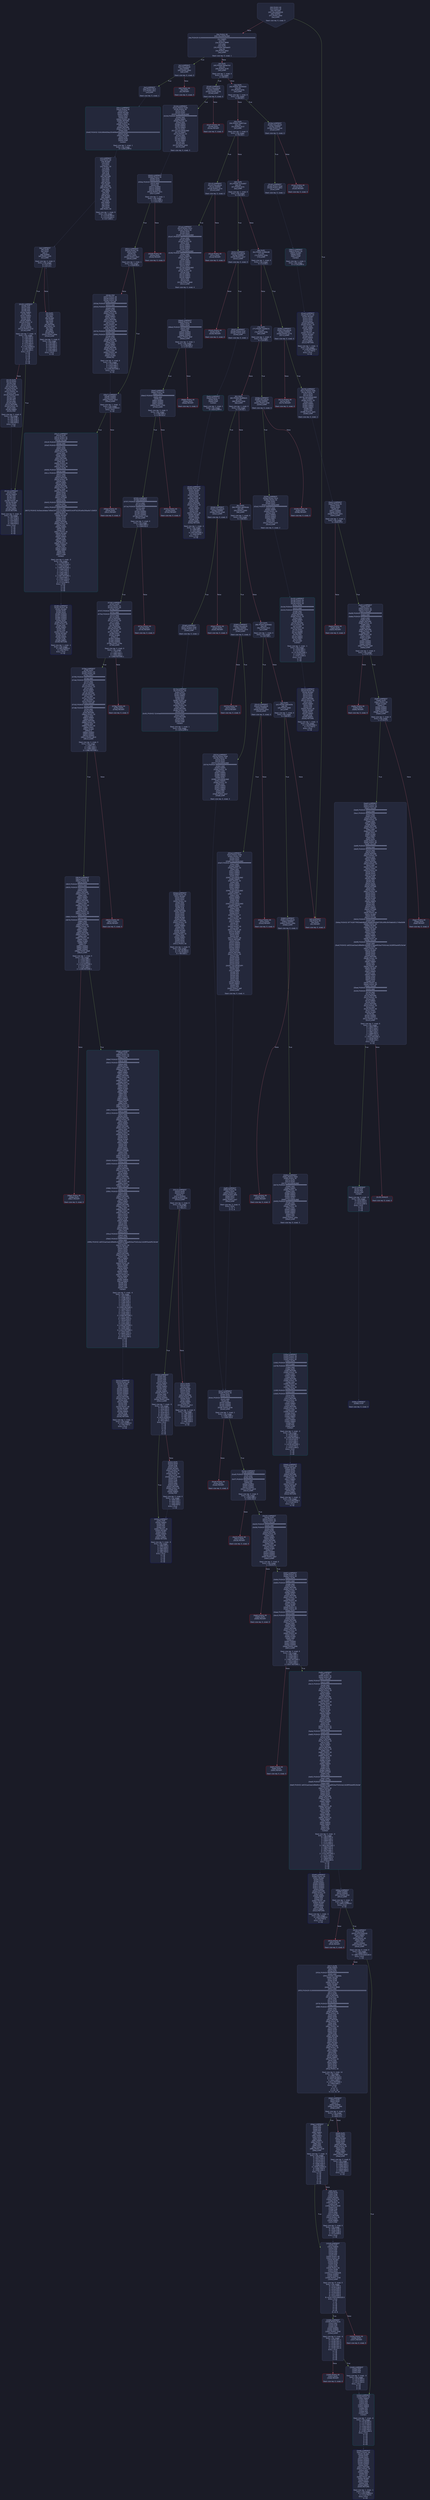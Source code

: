 digraph G {
    node [shape=box, style="filled, rounded", color="#565f89", fontcolor="#c0caf5", fontname="Helvetica", fillcolor="#24283b"];
    edge [color="#414868", fontcolor="#c0caf5", fontname="Helvetica"];
    bgcolor="#1a1b26";
    0 [ label = "[00] PUSH1 60
[02] PUSH1 40
[04] MSTORE
[05] CALLDATASIZE
[06] ISZERO
[07] PUSH2 00ad
[0a] JUMPI

Stack size req: 0, sizeΔ: 0
" shape = invhouse]
    1 [ label = "[0b] PUSH1 00
[0d] CALLDATALOAD
[0e] PUSH29 0100000000000000000000000000000000000000000000000000000000
[2c] SWAP1
[2d] DIV
[2e] PUSH4 ffffffff
[33] AND
[34] DUP1
[35] PUSH4 06fdde03
[3a] EQ
[3b] PUSH2 00b2
[3e] JUMPI

Stack size req: 0, sizeΔ: 1
"]
    2 [ label = "[3f] DUP1
[40] PUSH4 095ea7b3
[45] EQ
[46] PUSH2 0140
[49] JUMPI

Stack size req: 1, sizeΔ: 0
Entry->Op usage:
	0->69:EQ:1
"]
    3 [ label = "[4a] DUP1
[4b] PUSH4 18160ddd
[50] EQ
[51] PUSH2 019a
[54] JUMPI

Stack size req: 1, sizeΔ: 0
Entry->Op usage:
	0->80:EQ:1
"]
    4 [ label = "[55] DUP1
[56] PUSH4 23b872dd
[5b] EQ
[5c] PUSH2 01c3
[5f] JUMPI

Stack size req: 1, sizeΔ: 0
Entry->Op usage:
	0->91:EQ:1
"]
    5 [ label = "[60] DUP1
[61] PUSH4 313ce567
[66] EQ
[67] PUSH2 023c
[6a] JUMPI

Stack size req: 1, sizeΔ: 0
Entry->Op usage:
	0->102:EQ:1
"]
    6 [ label = "[6b] DUP1
[6c] PUSH4 42966c68
[71] EQ
[72] PUSH2 026b
[75] JUMPI

Stack size req: 1, sizeΔ: 0
Entry->Op usage:
	0->113:EQ:1
"]
    7 [ label = "[76] DUP1
[77] PUSH4 70a08231
[7c] EQ
[7d] PUSH2 028e
[80] JUMPI

Stack size req: 1, sizeΔ: 0
Entry->Op usage:
	0->124:EQ:1
"]
    8 [ label = "[81] DUP1
[82] PUSH4 95d89b41
[87] EQ
[88] PUSH2 02db
[8b] JUMPI

Stack size req: 1, sizeΔ: 0
Entry->Op usage:
	0->135:EQ:1
"]
    9 [ label = "[8c] DUP1
[8d] PUSH4 a9059cbb
[92] EQ
[93] PUSH2 0369
[96] JUMPI

Stack size req: 1, sizeΔ: 0
Entry->Op usage:
	0->146:EQ:1
"]
    10 [ label = "[97] DUP1
[98] PUSH4 be45fd62
[9d] EQ
[9e] PUSH2 03c3
[a1] JUMPI

Stack size req: 1, sizeΔ: 0
Entry->Op usage:
	0->157:EQ:1
"]
    11 [ label = "[a2] DUP1
[a3] PUSH4 dd62ed3e
[a8] EQ
[a9] PUSH2 0460
[ac] JUMPI

Stack size req: 1, sizeΔ: 0
Entry->Op usage:
	0->168:EQ:1
"]
    12 [ label = "[ad] JUMPDEST
[ae] PUSH1 00
[b0] DUP1
[b1] REVERT

Stack size req: 0, sizeΔ: 0
" color = "red"]
    13 [ label = "[b2] JUMPDEST
[b3] CALLVALUE
[b4] ISZERO
[b5] PUSH2 00bd
[b8] JUMPI

Stack size req: 0, sizeΔ: 0
"]
    14 [ label = "[b9] PUSH1 00
[bb] DUP1
[bc] REVERT

Stack size req: 0, sizeΔ: 0
" color = "red"]
    15 [ label = "[bd] JUMPDEST
[be] PUSH2 00c5
[c1] PUSH2 04cc
[c4] JUMP

Stack size req: 0, sizeΔ: 1
"]
    16 [ label = "[c5] JUMPDEST
[c6] PUSH1 40
[c8] MLOAD
[c9] DUP1
[ca] DUP1
[cb] PUSH1 20
[cd] ADD
[ce] DUP3
[cf] DUP2
[d0] SUB
[d1] DUP3
[d2] MSTORE
[d3] DUP4
[d4] DUP2
[d5] DUP2
[d6] MLOAD
[d7] DUP2
[d8] MSTORE
[d9] PUSH1 20
[db] ADD
[dc] SWAP2
[dd] POP
[de] DUP1
[df] MLOAD
[e0] SWAP1
[e1] PUSH1 20
[e3] ADD
[e4] SWAP1
[e5] DUP1
[e6] DUP4
[e7] DUP4
[e8] PUSH1 00

Stack size req: 1, sizeΔ: 9
Entry->Op usage:
	0->214:MLOAD:0
	0->223:MLOAD:0
	0->227:ADD:1
"]
    17 [ label = "[ea] JUMPDEST
[eb] DUP4
[ec] DUP2
[ed] LT
[ee] ISZERO
[ef] PUSH2 0105
[f2] JUMPI

Stack size req: 4, sizeΔ: 0
Entry->Op usage:
	0->237:LT:0
	3->237:LT:1
"]
    18 [ label = "[f3] DUP1
[f4] DUP3
[f5] ADD
[f6] MLOAD
[f7] DUP2
[f8] DUP5
[f9] ADD
[fa] MSTORE
[fb] PUSH1 20
[fd] DUP2
[fe] ADD
[ff] SWAP1
[0100] POP
[0101] PUSH2 00ea
[0104] JUMP

Stack size req: 3, sizeΔ: 0
Entry->Op usage:
	0->245:ADD:1
	0->249:ADD:1
	0->254:ADD:0
	0->256:POP:0
	1->245:ADD:0
	2->249:ADD:0
Entry->Exit:
	0->😵
"]
    19 [ label = "[0105] JUMPDEST
[0106] POP
[0107] POP
[0108] POP
[0109] POP
[010a] SWAP1
[010b] POP
[010c] SWAP1
[010d] DUP2
[010e] ADD
[010f] SWAP1
[0110] PUSH1 1f
[0112] AND
[0113] DUP1
[0114] ISZERO
[0115] PUSH2 0132
[0118] JUMPI

Stack size req: 7, sizeΔ: -5
Entry->Op usage:
	0->262:POP:0
	1->263:POP:0
	2->264:POP:0
	3->265:POP:0
	4->270:ADD:0
	4->274:AND:1
	4->276:ISZERO:0
	5->267:POP:0
	6->270:ADD:1
Entry->Exit:
	0->😵
	1->😵
	2->😵
	3->😵
	4->0
	5->😵
	6->😵
"]
    20 [ label = "[0119] DUP1
[011a] DUP3
[011b] SUB
[011c] DUP1
[011d] MLOAD
[011e] PUSH1 01
[0120] DUP4
[0121] PUSH1 20
[0123] SUB
[0124] PUSH2 0100
[0127] EXP
[0128] SUB
[0129] NOT
[012a] AND
[012b] DUP2
[012c] MSTORE
[012d] PUSH1 20
[012f] ADD
[0130] SWAP2
[0131] POP

Stack size req: 2, sizeΔ: 0
Entry->Op usage:
	0->283:SUB:1
	0->291:SUB:1
	1->283:SUB:0
	1->305:POP:0
Entry->Exit:
	1->😵
"]
    21 [ label = "[0132] JUMPDEST
[0133] POP
[0134] SWAP3
[0135] POP
[0136] POP
[0137] POP
[0138] PUSH1 40
[013a] MLOAD
[013b] DUP1
[013c] SWAP2
[013d] SUB
[013e] SWAP1
[013f] RETURN

Stack size req: 5, sizeΔ: -5
Entry->Op usage:
	0->307:POP:0
	1->317:SUB:0
	2->310:POP:0
	3->311:POP:0
	4->309:POP:0
Entry->Exit:
	0->😵
	1->😵
	2->😵
	3->😵
	4->😵
" color = "darkblue"]
    22 [ label = "[0140] JUMPDEST
[0141] CALLVALUE
[0142] ISZERO
[0143] PUSH2 014b
[0146] JUMPI

Stack size req: 0, sizeΔ: 0
"]
    23 [ label = "[0147] PUSH1 00
[0149] DUP1
[014a] REVERT

Stack size req: 0, sizeΔ: 0
" color = "red"]
    24 [ label = "[014b] JUMPDEST
[014c] PUSH2 0180
[014f] PUSH1 04
[0151] DUP1
[0152] DUP1
[0153] CALLDATALOAD
[0154] PUSH20 ffffffffffffffffffffffffffffffffffffffff
[0169] AND
[016a] SWAP1
[016b] PUSH1 20
[016d] ADD
[016e] SWAP1
[016f] SWAP2
[0170] SWAP1
[0171] DUP1
[0172] CALLDATALOAD
[0173] SWAP1
[0174] PUSH1 20
[0176] ADD
[0177] SWAP1
[0178] SWAP2
[0179] SWAP1
[017a] POP
[017b] POP
[017c] PUSH2 0505
[017f] JUMP

Stack size req: 0, sizeΔ: 3
"]
    25 [ label = "[0180] JUMPDEST
[0181] PUSH1 40
[0183] MLOAD
[0184] DUP1
[0185] DUP3
[0186] ISZERO
[0187] ISZERO
[0188] ISZERO
[0189] ISZERO
[018a] DUP2
[018b] MSTORE
[018c] PUSH1 20
[018e] ADD
[018f] SWAP2
[0190] POP
[0191] POP
[0192] PUSH1 40
[0194] MLOAD
[0195] DUP1
[0196] SWAP2
[0197] SUB
[0198] SWAP1
[0199] RETURN

Stack size req: 1, sizeΔ: -1
Entry->Op usage:
	0->390:ISZERO:0
	0->400:POP:0
Entry->Exit:
	0->😵
" color = "darkblue"]
    26 [ label = "[019a] JUMPDEST
[019b] CALLVALUE
[019c] ISZERO
[019d] PUSH2 01a5
[01a0] JUMPI

Stack size req: 0, sizeΔ: 0
"]
    27 [ label = "[01a1] PUSH1 00
[01a3] DUP1
[01a4] REVERT

Stack size req: 0, sizeΔ: 0
" color = "red"]
    28 [ label = "[01a5] JUMPDEST
[01a6] PUSH2 01ad
[01a9] PUSH2 06b2
[01ac] JUMP

Stack size req: 0, sizeΔ: 1
"]
    29 [ label = "[01ad] JUMPDEST
[01ae] PUSH1 40
[01b0] MLOAD
[01b1] DUP1
[01b2] DUP3
[01b3] DUP2
[01b4] MSTORE
[01b5] PUSH1 20
[01b7] ADD
[01b8] SWAP2
[01b9] POP
[01ba] POP
[01bb] PUSH1 40
[01bd] MLOAD
[01be] DUP1
[01bf] SWAP2
[01c0] SUB
[01c1] SWAP1
[01c2] RETURN

Stack size req: 1, sizeΔ: -1
Entry->Op usage:
	0->436:MSTORE:1
	0->441:POP:0
Entry->Exit:
	0->😵
" color = "darkblue"]
    30 [ label = "[01c3] JUMPDEST
[01c4] CALLVALUE
[01c5] ISZERO
[01c6] PUSH2 01ce
[01c9] JUMPI

Stack size req: 0, sizeΔ: 0
"]
    31 [ label = "[01ca] PUSH1 00
[01cc] DUP1
[01cd] REVERT

Stack size req: 0, sizeΔ: 0
" color = "red"]
    32 [ label = "[01ce] JUMPDEST
[01cf] PUSH2 0222
[01d2] PUSH1 04
[01d4] DUP1
[01d5] DUP1
[01d6] CALLDATALOAD
[01d7] PUSH20 ffffffffffffffffffffffffffffffffffffffff
[01ec] AND
[01ed] SWAP1
[01ee] PUSH1 20
[01f0] ADD
[01f1] SWAP1
[01f2] SWAP2
[01f3] SWAP1
[01f4] DUP1
[01f5] CALLDATALOAD
[01f6] PUSH20 ffffffffffffffffffffffffffffffffffffffff
[020b] AND
[020c] SWAP1
[020d] PUSH1 20
[020f] ADD
[0210] SWAP1
[0211] SWAP2
[0212] SWAP1
[0213] DUP1
[0214] CALLDATALOAD
[0215] SWAP1
[0216] PUSH1 20
[0218] ADD
[0219] SWAP1
[021a] SWAP2
[021b] SWAP1
[021c] POP
[021d] POP
[021e] PUSH2 06b8
[0221] JUMP

Stack size req: 0, sizeΔ: 4
"]
    33 [ label = "[0222] JUMPDEST
[0223] PUSH1 40
[0225] MLOAD
[0226] DUP1
[0227] DUP3
[0228] ISZERO
[0229] ISZERO
[022a] ISZERO
[022b] ISZERO
[022c] DUP2
[022d] MSTORE
[022e] PUSH1 20
[0230] ADD
[0231] SWAP2
[0232] POP
[0233] POP
[0234] PUSH1 40
[0236] MLOAD
[0237] DUP1
[0238] SWAP2
[0239] SUB
[023a] SWAP1
[023b] RETURN

Stack size req: 1, sizeΔ: -1
Entry->Op usage:
	0->552:ISZERO:0
	0->562:POP:0
Entry->Exit:
	0->😵
" color = "darkblue"]
    34 [ label = "[023c] JUMPDEST
[023d] CALLVALUE
[023e] ISZERO
[023f] PUSH2 0247
[0242] JUMPI

Stack size req: 0, sizeΔ: 0
"]
    35 [ label = "[0243] PUSH1 00
[0245] DUP1
[0246] REVERT

Stack size req: 0, sizeΔ: 0
" color = "red"]
    36 [ label = "[0247] JUMPDEST
[0248] PUSH2 024f
[024b] PUSH2 0a3c
[024e] JUMP

Stack size req: 0, sizeΔ: 1
"]
    37 [ label = "[024f] JUMPDEST
[0250] PUSH1 40
[0252] MLOAD
[0253] DUP1
[0254] DUP3
[0255] PUSH1 ff
[0257] AND
[0258] PUSH1 ff
[025a] AND
[025b] DUP2
[025c] MSTORE
[025d] PUSH1 20
[025f] ADD
[0260] SWAP2
[0261] POP
[0262] POP
[0263] PUSH1 40
[0265] MLOAD
[0266] DUP1
[0267] SWAP2
[0268] SUB
[0269] SWAP1
[026a] RETURN

Stack size req: 1, sizeΔ: -1
Entry->Op usage:
	0->599:AND:1
	0->602:AND:1
	0->604:MSTORE:1
	0->609:POP:0
Entry->Exit:
	0->😵
" color = "darkblue"]
    38 [ label = "[026b] JUMPDEST
[026c] CALLVALUE
[026d] ISZERO
[026e] PUSH2 0276
[0271] JUMPI

Stack size req: 0, sizeΔ: 0
"]
    39 [ label = "[0272] PUSH1 00
[0274] DUP1
[0275] REVERT

Stack size req: 0, sizeΔ: 0
" color = "red"]
    40 [ label = "[0276] JUMPDEST
[0277] PUSH2 028c
[027a] PUSH1 04
[027c] DUP1
[027d] DUP1
[027e] CALLDATALOAD
[027f] SWAP1
[0280] PUSH1 20
[0282] ADD
[0283] SWAP1
[0284] SWAP2
[0285] SWAP1
[0286] POP
[0287] POP
[0288] PUSH2 0a41
[028b] JUMP

Stack size req: 0, sizeΔ: 2
"]
    41 [ label = "[028c] JUMPDEST
[028d] STOP

Stack size req: 0, sizeΔ: 0
" color = "darkblue"]
    42 [ label = "[028e] JUMPDEST
[028f] CALLVALUE
[0290] ISZERO
[0291] PUSH2 0299
[0294] JUMPI

Stack size req: 0, sizeΔ: 0
"]
    43 [ label = "[0295] PUSH1 00
[0297] DUP1
[0298] REVERT

Stack size req: 0, sizeΔ: 0
" color = "red"]
    44 [ label = "[0299] JUMPDEST
[029a] PUSH2 02c5
[029d] PUSH1 04
[029f] DUP1
[02a0] DUP1
[02a1] CALLDATALOAD
[02a2] PUSH20 ffffffffffffffffffffffffffffffffffffffff
[02b7] AND
[02b8] SWAP1
[02b9] PUSH1 20
[02bb] ADD
[02bc] SWAP1
[02bd] SWAP2
[02be] SWAP1
[02bf] POP
[02c0] POP
[02c1] PUSH2 0c35
[02c4] JUMP

Stack size req: 0, sizeΔ: 2
"]
    45 [ label = "[02c5] JUMPDEST
[02c6] PUSH1 40
[02c8] MLOAD
[02c9] DUP1
[02ca] DUP3
[02cb] DUP2
[02cc] MSTORE
[02cd] PUSH1 20
[02cf] ADD
[02d0] SWAP2
[02d1] POP
[02d2] POP
[02d3] PUSH1 40
[02d5] MLOAD
[02d6] DUP1
[02d7] SWAP2
[02d8] SUB
[02d9] SWAP1
[02da] RETURN

Stack size req: 1, sizeΔ: -1
Entry->Op usage:
	0->716:MSTORE:1
	0->721:POP:0
Entry->Exit:
	0->😵
" color = "darkblue"]
    46 [ label = "[02db] JUMPDEST
[02dc] CALLVALUE
[02dd] ISZERO
[02de] PUSH2 02e6
[02e1] JUMPI

Stack size req: 0, sizeΔ: 0
"]
    47 [ label = "[02e2] PUSH1 00
[02e4] DUP1
[02e5] REVERT

Stack size req: 0, sizeΔ: 0
" color = "red"]
    48 [ label = "[02e6] JUMPDEST
[02e7] PUSH2 02ee
[02ea] PUSH2 0c7e
[02ed] JUMP

Stack size req: 0, sizeΔ: 1
"]
    49 [ label = "[02ee] JUMPDEST
[02ef] PUSH1 40
[02f1] MLOAD
[02f2] DUP1
[02f3] DUP1
[02f4] PUSH1 20
[02f6] ADD
[02f7] DUP3
[02f8] DUP2
[02f9] SUB
[02fa] DUP3
[02fb] MSTORE
[02fc] DUP4
[02fd] DUP2
[02fe] DUP2
[02ff] MLOAD
[0300] DUP2
[0301] MSTORE
[0302] PUSH1 20
[0304] ADD
[0305] SWAP2
[0306] POP
[0307] DUP1
[0308] MLOAD
[0309] SWAP1
[030a] PUSH1 20
[030c] ADD
[030d] SWAP1
[030e] DUP1
[030f] DUP4
[0310] DUP4
[0311] PUSH1 00

Stack size req: 1, sizeΔ: 9
Entry->Op usage:
	0->767:MLOAD:0
	0->776:MLOAD:0
	0->780:ADD:1
"]
    50 [ label = "[0313] JUMPDEST
[0314] DUP4
[0315] DUP2
[0316] LT
[0317] ISZERO
[0318] PUSH2 032e
[031b] JUMPI

Stack size req: 4, sizeΔ: 0
Entry->Op usage:
	0->790:LT:0
	3->790:LT:1
"]
    51 [ label = "[031c] DUP1
[031d] DUP3
[031e] ADD
[031f] MLOAD
[0320] DUP2
[0321] DUP5
[0322] ADD
[0323] MSTORE
[0324] PUSH1 20
[0326] DUP2
[0327] ADD
[0328] SWAP1
[0329] POP
[032a] PUSH2 0313
[032d] JUMP

Stack size req: 3, sizeΔ: 0
Entry->Op usage:
	0->798:ADD:1
	0->802:ADD:1
	0->807:ADD:0
	0->809:POP:0
	1->798:ADD:0
	2->802:ADD:0
Entry->Exit:
	0->😵
"]
    52 [ label = "[032e] JUMPDEST
[032f] POP
[0330] POP
[0331] POP
[0332] POP
[0333] SWAP1
[0334] POP
[0335] SWAP1
[0336] DUP2
[0337] ADD
[0338] SWAP1
[0339] PUSH1 1f
[033b] AND
[033c] DUP1
[033d] ISZERO
[033e] PUSH2 035b
[0341] JUMPI

Stack size req: 7, sizeΔ: -5
Entry->Op usage:
	0->815:POP:0
	1->816:POP:0
	2->817:POP:0
	3->818:POP:0
	4->823:ADD:0
	4->827:AND:1
	4->829:ISZERO:0
	5->820:POP:0
	6->823:ADD:1
Entry->Exit:
	0->😵
	1->😵
	2->😵
	3->😵
	4->0
	5->😵
	6->😵
"]
    53 [ label = "[0342] DUP1
[0343] DUP3
[0344] SUB
[0345] DUP1
[0346] MLOAD
[0347] PUSH1 01
[0349] DUP4
[034a] PUSH1 20
[034c] SUB
[034d] PUSH2 0100
[0350] EXP
[0351] SUB
[0352] NOT
[0353] AND
[0354] DUP2
[0355] MSTORE
[0356] PUSH1 20
[0358] ADD
[0359] SWAP2
[035a] POP

Stack size req: 2, sizeΔ: 0
Entry->Op usage:
	0->836:SUB:1
	0->844:SUB:1
	1->836:SUB:0
	1->858:POP:0
Entry->Exit:
	1->😵
"]
    54 [ label = "[035b] JUMPDEST
[035c] POP
[035d] SWAP3
[035e] POP
[035f] POP
[0360] POP
[0361] PUSH1 40
[0363] MLOAD
[0364] DUP1
[0365] SWAP2
[0366] SUB
[0367] SWAP1
[0368] RETURN

Stack size req: 5, sizeΔ: -5
Entry->Op usage:
	0->860:POP:0
	1->870:SUB:0
	2->863:POP:0
	3->864:POP:0
	4->862:POP:0
Entry->Exit:
	0->😵
	1->😵
	2->😵
	3->😵
	4->😵
" color = "darkblue"]
    55 [ label = "[0369] JUMPDEST
[036a] CALLVALUE
[036b] ISZERO
[036c] PUSH2 0374
[036f] JUMPI

Stack size req: 0, sizeΔ: 0
"]
    56 [ label = "[0370] PUSH1 00
[0372] DUP1
[0373] REVERT

Stack size req: 0, sizeΔ: 0
" color = "red"]
    57 [ label = "[0374] JUMPDEST
[0375] PUSH2 03a9
[0378] PUSH1 04
[037a] DUP1
[037b] DUP1
[037c] CALLDATALOAD
[037d] PUSH20 ffffffffffffffffffffffffffffffffffffffff
[0392] AND
[0393] SWAP1
[0394] PUSH1 20
[0396] ADD
[0397] SWAP1
[0398] SWAP2
[0399] SWAP1
[039a] DUP1
[039b] CALLDATALOAD
[039c] SWAP1
[039d] PUSH1 20
[039f] ADD
[03a0] SWAP1
[03a1] SWAP2
[03a2] SWAP1
[03a3] POP
[03a4] POP
[03a5] PUSH2 0cb7
[03a8] JUMP

Stack size req: 0, sizeΔ: 3
"]
    58 [ label = "[03a9] JUMPDEST
[03aa] PUSH1 40
[03ac] MLOAD
[03ad] DUP1
[03ae] DUP3
[03af] ISZERO
[03b0] ISZERO
[03b1] ISZERO
[03b2] ISZERO
[03b3] DUP2
[03b4] MSTORE
[03b5] PUSH1 20
[03b7] ADD
[03b8] SWAP2
[03b9] POP
[03ba] POP
[03bb] PUSH1 40
[03bd] MLOAD
[03be] DUP1
[03bf] SWAP2
[03c0] SUB
[03c1] SWAP1
[03c2] RETURN

Stack size req: 1, sizeΔ: -1
Entry->Op usage:
	0->943:ISZERO:0
	0->953:POP:0
Entry->Exit:
	0->😵
" color = "darkblue"]
    59 [ label = "[03c3] JUMPDEST
[03c4] CALLVALUE
[03c5] ISZERO
[03c6] PUSH2 03ce
[03c9] JUMPI

Stack size req: 0, sizeΔ: 0
"]
    60 [ label = "[03ca] PUSH1 00
[03cc] DUP1
[03cd] REVERT

Stack size req: 0, sizeΔ: 0
" color = "red"]
    61 [ label = "[03ce] JUMPDEST
[03cf] PUSH2 0446
[03d2] PUSH1 04
[03d4] DUP1
[03d5] DUP1
[03d6] CALLDATALOAD
[03d7] PUSH20 ffffffffffffffffffffffffffffffffffffffff
[03ec] AND
[03ed] SWAP1
[03ee] PUSH1 20
[03f0] ADD
[03f1] SWAP1
[03f2] SWAP2
[03f3] SWAP1
[03f4] DUP1
[03f5] CALLDATALOAD
[03f6] SWAP1
[03f7] PUSH1 20
[03f9] ADD
[03fa] SWAP1
[03fb] SWAP2
[03fc] SWAP1
[03fd] DUP1
[03fe] CALLDATALOAD
[03ff] SWAP1
[0400] PUSH1 20
[0402] ADD
[0403] SWAP1
[0404] DUP3
[0405] ADD
[0406] DUP1
[0407] CALLDATALOAD
[0408] SWAP1
[0409] PUSH1 20
[040b] ADD
[040c] SWAP1
[040d] DUP1
[040e] DUP1
[040f] PUSH1 1f
[0411] ADD
[0412] PUSH1 20
[0414] DUP1
[0415] SWAP2
[0416] DIV
[0417] MUL
[0418] PUSH1 20
[041a] ADD
[041b] PUSH1 40
[041d] MLOAD
[041e] SWAP1
[041f] DUP2
[0420] ADD
[0421] PUSH1 40
[0423] MSTORE
[0424] DUP1
[0425] SWAP4
[0426] SWAP3
[0427] SWAP2
[0428] SWAP1
[0429] DUP2
[042a] DUP2
[042b] MSTORE
[042c] PUSH1 20
[042e] ADD
[042f] DUP4
[0430] DUP4
[0431] DUP1
[0432] DUP3
[0433] DUP5
[0434] CALLDATACOPY
[0435] DUP3
[0436] ADD
[0437] SWAP2
[0438] POP
[0439] POP
[043a] POP
[043b] POP
[043c] POP
[043d] POP
[043e] SWAP2
[043f] SWAP1
[0440] POP
[0441] POP
[0442] PUSH2 0eff
[0445] JUMP

Stack size req: 0, sizeΔ: 4
"]
    62 [ label = "[0446] JUMPDEST
[0447] PUSH1 40
[0449] MLOAD
[044a] DUP1
[044b] DUP3
[044c] ISZERO
[044d] ISZERO
[044e] ISZERO
[044f] ISZERO
[0450] DUP2
[0451] MSTORE
[0452] PUSH1 20
[0454] ADD
[0455] SWAP2
[0456] POP
[0457] POP
[0458] PUSH1 40
[045a] MLOAD
[045b] DUP1
[045c] SWAP2
[045d] SUB
[045e] SWAP1
[045f] RETURN

Stack size req: 1, sizeΔ: -1
Entry->Op usage:
	0->1100:ISZERO:0
	0->1110:POP:0
Entry->Exit:
	0->😵
" color = "darkblue"]
    63 [ label = "[0460] JUMPDEST
[0461] CALLVALUE
[0462] ISZERO
[0463] PUSH2 046b
[0466] JUMPI

Stack size req: 0, sizeΔ: 0
"]
    64 [ label = "[0467] PUSH1 00
[0469] DUP1
[046a] REVERT

Stack size req: 0, sizeΔ: 0
" color = "red"]
    65 [ label = "[046b] JUMPDEST
[046c] PUSH2 04b6
[046f] PUSH1 04
[0471] DUP1
[0472] DUP1
[0473] CALLDATALOAD
[0474] PUSH20 ffffffffffffffffffffffffffffffffffffffff
[0489] AND
[048a] SWAP1
[048b] PUSH1 20
[048d] ADD
[048e] SWAP1
[048f] SWAP2
[0490] SWAP1
[0491] DUP1
[0492] CALLDATALOAD
[0493] PUSH20 ffffffffffffffffffffffffffffffffffffffff
[04a8] AND
[04a9] SWAP1
[04aa] PUSH1 20
[04ac] ADD
[04ad] SWAP1
[04ae] SWAP2
[04af] SWAP1
[04b0] POP
[04b1] POP
[04b2] PUSH2 105a
[04b5] JUMP

Stack size req: 0, sizeΔ: 3
"]
    66 [ label = "[04b6] JUMPDEST
[04b7] PUSH1 40
[04b9] MLOAD
[04ba] DUP1
[04bb] DUP3
[04bc] DUP2
[04bd] MSTORE
[04be] PUSH1 20
[04c0] ADD
[04c1] SWAP2
[04c2] POP
[04c3] POP
[04c4] PUSH1 40
[04c6] MLOAD
[04c7] DUP1
[04c8] SWAP2
[04c9] SUB
[04ca] SWAP1
[04cb] RETURN

Stack size req: 1, sizeΔ: -1
Entry->Op usage:
	0->1213:MSTORE:1
	0->1218:POP:0
Entry->Exit:
	0->😵
" color = "darkblue"]
    67 [ label = "[04cc] JUMPDEST
[04cd] PUSH1 40
[04cf] DUP1
[04d0] MLOAD
[04d1] SWAP1
[04d2] DUP2
[04d3] ADD
[04d4] PUSH1 40
[04d6] MSTORE
[04d7] DUP1
[04d8] PUSH1 0c
[04da] DUP2
[04db] MSTORE
[04dc] PUSH1 20
[04de] ADD
[04df] PUSH32 52616964656e20546f6b656e0000000000000000000000000000000000000000
[0500] DUP2
[0501] MSTORE
[0502] POP
[0503] DUP2
[0504] JUMP
Indirect!

Stack size req: 1, sizeΔ: 1
Entry->Op usage:
	0->1284:JUMP:0
" color = "teal"]
    68 [ label = "[0505] JUMPDEST
[0506] PUSH1 00
[0508] DUP1
[0509] DUP4
[050a] PUSH20 ffffffffffffffffffffffffffffffffffffffff
[051f] AND
[0520] EQ
[0521] ISZERO
[0522] ISZERO
[0523] ISZERO
[0524] PUSH2 052c
[0527] JUMPI

Stack size req: 2, sizeΔ: 1
Entry->Op usage:
	1->1311:AND:1
	1->1312:EQ:0
"]
    69 [ label = "[0528] PUSH1 00
[052a] DUP1
[052b] REVERT

Stack size req: 0, sizeΔ: 0
" color = "red"]
    70 [ label = "[052c] JUMPDEST
[052d] PUSH1 00
[052f] DUP3
[0530] EQ
[0531] DUP1
[0532] PUSH2 05b7
[0535] JUMPI

Stack size req: 2, sizeΔ: 1
Entry->Op usage:
	1->1328:EQ:0
"]
    71 [ label = "[0536] POP
[0537] PUSH1 00
[0539] PUSH1 02
[053b] PUSH1 00
[053d] CALLER
[053e] PUSH20 ffffffffffffffffffffffffffffffffffffffff
[0553] AND
[0554] PUSH20 ffffffffffffffffffffffffffffffffffffffff
[0569] AND
[056a] DUP2
[056b] MSTORE
[056c] PUSH1 20
[056e] ADD
[056f] SWAP1
[0570] DUP2
[0571] MSTORE
[0572] PUSH1 20
[0574] ADD
[0575] PUSH1 00
[0577] SHA3
[0578] PUSH1 00
[057a] DUP6
[057b] PUSH20 ffffffffffffffffffffffffffffffffffffffff
[0590] AND
[0591] PUSH20 ffffffffffffffffffffffffffffffffffffffff
[05a6] AND
[05a7] DUP2
[05a8] MSTORE
[05a9] PUSH1 20
[05ab] ADD
[05ac] SWAP1
[05ad] DUP2
[05ae] MSTORE
[05af] PUSH1 20
[05b1] ADD
[05b2] PUSH1 00
[05b4] SHA3
[05b5] SLOAD
[05b6] EQ

Stack size req: 4, sizeΔ: 0
Entry->Op usage:
	0->1334:POP:0
	3->1424:AND:1
	3->1446:AND:1
	3->1448:MSTORE:1
Entry->Exit:
	0->😵
"]
    72 [ label = "[05b7] JUMPDEST
[05b8] ISZERO
[05b9] ISZERO
[05ba] PUSH2 05c2
[05bd] JUMPI

Stack size req: 1, sizeΔ: -1
Entry->Op usage:
	0->1464:ISZERO:0
Entry->Exit:
	0->😵
"]
    73 [ label = "[05be] PUSH1 00
[05c0] DUP1
[05c1] REVERT

Stack size req: 0, sizeΔ: 0
" color = "red"]
    74 [ label = "[05c2] JUMPDEST
[05c3] DUP2
[05c4] PUSH1 02
[05c6] PUSH1 00
[05c8] CALLER
[05c9] PUSH20 ffffffffffffffffffffffffffffffffffffffff
[05de] AND
[05df] PUSH20 ffffffffffffffffffffffffffffffffffffffff
[05f4] AND
[05f5] DUP2
[05f6] MSTORE
[05f7] PUSH1 20
[05f9] ADD
[05fa] SWAP1
[05fb] DUP2
[05fc] MSTORE
[05fd] PUSH1 20
[05ff] ADD
[0600] PUSH1 00
[0602] SHA3
[0603] PUSH1 00
[0605] DUP6
[0606] PUSH20 ffffffffffffffffffffffffffffffffffffffff
[061b] AND
[061c] PUSH20 ffffffffffffffffffffffffffffffffffffffff
[0631] AND
[0632] DUP2
[0633] MSTORE
[0634] PUSH1 20
[0636] ADD
[0637] SWAP1
[0638] DUP2
[0639] MSTORE
[063a] PUSH1 20
[063c] ADD
[063d] PUSH1 00
[063f] SHA3
[0640] DUP2
[0641] SWAP1
[0642] SSTORE
[0643] POP
[0644] DUP3
[0645] PUSH20 ffffffffffffffffffffffffffffffffffffffff
[065a] AND
[065b] CALLER
[065c] PUSH20 ffffffffffffffffffffffffffffffffffffffff
[0671] AND
[0672] PUSH32 8c5be1e5ebec7d5bd14f71427d1e84f3dd0314c0f7b2291e5b200ac8c7c3b925
[0693] DUP5
[0694] PUSH1 40
[0696] MLOAD
[0697] DUP1
[0698] DUP3
[0699] DUP2
[069a] MSTORE
[069b] PUSH1 20
[069d] ADD
[069e] SWAP2
[069f] POP
[06a0] POP
[06a1] PUSH1 40
[06a3] MLOAD
[06a4] DUP1
[06a5] SWAP2
[06a6] SUB
[06a7] SWAP1
[06a8] LOG3
[06a9] PUSH1 01
[06ab] SWAP1
[06ac] POP
[06ad] SWAP3
[06ae] SWAP2
[06af] POP
[06b0] POP
[06b1] JUMP
Indirect!

Stack size req: 4, sizeΔ: -3
Entry->Op usage:
	0->1708:POP:0
	1->1602:SSTORE:1
	1->1603:POP:0
	1->1690:MSTORE:1
	1->1695:POP:0
	1->1712:POP:0
	2->1563:AND:1
	2->1585:AND:1
	2->1587:MSTORE:1
	2->1626:AND:1
	2->1704:LOG3:4
	2->1711:POP:0
	3->1713:JUMP:0
Entry->Exit:
	0->😵
	1->😵
	2->😵
	3->😵
" color = "teal"]
    75 [ label = "[06b2] JUMPDEST
[06b3] PUSH1 00
[06b5] SLOAD
[06b6] DUP2
[06b7] JUMP
Indirect!

Stack size req: 1, sizeΔ: 1
Entry->Op usage:
	0->1719:JUMP:0
" color = "teal"]
    76 [ label = "[06b8] JUMPDEST
[06b9] PUSH1 00
[06bb] DUP1
[06bc] DUP5
[06bd] PUSH20 ffffffffffffffffffffffffffffffffffffffff
[06d2] AND
[06d3] EQ
[06d4] ISZERO
[06d5] ISZERO
[06d6] ISZERO
[06d7] PUSH2 06df
[06da] JUMPI

Stack size req: 3, sizeΔ: 1
Entry->Op usage:
	2->1746:AND:1
	2->1747:EQ:0
"]
    77 [ label = "[06db] PUSH1 00
[06dd] DUP1
[06de] REVERT

Stack size req: 0, sizeΔ: 0
" color = "red"]
    78 [ label = "[06df] JUMPDEST
[06e0] PUSH1 00
[06e2] DUP4
[06e3] PUSH20 ffffffffffffffffffffffffffffffffffffffff
[06f8] AND
[06f9] EQ
[06fa] ISZERO
[06fb] ISZERO
[06fc] ISZERO
[06fd] PUSH2 0705
[0700] JUMPI

Stack size req: 3, sizeΔ: 0
Entry->Op usage:
	2->1784:AND:1
	2->1785:EQ:0
"]
    79 [ label = "[0701] PUSH1 00
[0703] DUP1
[0704] REVERT

Stack size req: 0, sizeΔ: 0
" color = "red"]
    80 [ label = "[0705] JUMPDEST
[0706] ADDRESS
[0707] PUSH20 ffffffffffffffffffffffffffffffffffffffff
[071c] AND
[071d] DUP4
[071e] PUSH20 ffffffffffffffffffffffffffffffffffffffff
[0733] AND
[0734] EQ
[0735] ISZERO
[0736] ISZERO
[0737] ISZERO
[0738] PUSH2 0740
[073b] JUMPI

Stack size req: 3, sizeΔ: 0
Entry->Op usage:
	2->1843:AND:1
	2->1844:EQ:0
"]
    81 [ label = "[073c] PUSH1 00
[073e] DUP1
[073f] REVERT

Stack size req: 0, sizeΔ: 0
" color = "red"]
    82 [ label = "[0740] JUMPDEST
[0741] DUP2
[0742] PUSH1 01
[0744] PUSH1 00
[0746] DUP7
[0747] PUSH20 ffffffffffffffffffffffffffffffffffffffff
[075c] AND
[075d] PUSH20 ffffffffffffffffffffffffffffffffffffffff
[0772] AND
[0773] DUP2
[0774] MSTORE
[0775] PUSH1 20
[0777] ADD
[0778] SWAP1
[0779] DUP2
[077a] MSTORE
[077b] PUSH1 20
[077d] ADD
[077e] PUSH1 00
[0780] SHA3
[0781] SLOAD
[0782] LT
[0783] ISZERO
[0784] ISZERO
[0785] ISZERO
[0786] PUSH2 078e
[0789] JUMPI

Stack size req: 4, sizeΔ: 0
Entry->Op usage:
	1->1922:LT:1
	3->1884:AND:1
	3->1906:AND:1
	3->1908:MSTORE:1
"]
    83 [ label = "[078a] PUSH1 00
[078c] DUP1
[078d] REVERT

Stack size req: 0, sizeΔ: 0
" color = "red"]
    84 [ label = "[078e] JUMPDEST
[078f] DUP2
[0790] PUSH1 02
[0792] PUSH1 00
[0794] DUP7
[0795] PUSH20 ffffffffffffffffffffffffffffffffffffffff
[07aa] AND
[07ab] PUSH20 ffffffffffffffffffffffffffffffffffffffff
[07c0] AND
[07c1] DUP2
[07c2] MSTORE
[07c3] PUSH1 20
[07c5] ADD
[07c6] SWAP1
[07c7] DUP2
[07c8] MSTORE
[07c9] PUSH1 20
[07cb] ADD
[07cc] PUSH1 00
[07ce] SHA3
[07cf] PUSH1 00
[07d1] CALLER
[07d2] PUSH20 ffffffffffffffffffffffffffffffffffffffff
[07e7] AND
[07e8] PUSH20 ffffffffffffffffffffffffffffffffffffffff
[07fd] AND
[07fe] DUP2
[07ff] MSTORE
[0800] PUSH1 20
[0802] ADD
[0803] SWAP1
[0804] DUP2
[0805] MSTORE
[0806] PUSH1 20
[0808] ADD
[0809] PUSH1 00
[080b] SHA3
[080c] SLOAD
[080d] LT
[080e] ISZERO
[080f] ISZERO
[0810] ISZERO
[0811] PUSH2 0819
[0814] JUMPI

Stack size req: 4, sizeΔ: 0
Entry->Op usage:
	1->2061:LT:1
	3->1962:AND:1
	3->1984:AND:1
	3->1986:MSTORE:1
"]
    85 [ label = "[0815] PUSH1 00
[0817] DUP1
[0818] REVERT

Stack size req: 0, sizeΔ: 0
" color = "red"]
    86 [ label = "[0819] JUMPDEST
[081a] PUSH1 01
[081c] PUSH1 00
[081e] DUP5
[081f] PUSH20 ffffffffffffffffffffffffffffffffffffffff
[0834] AND
[0835] PUSH20 ffffffffffffffffffffffffffffffffffffffff
[084a] AND
[084b] DUP2
[084c] MSTORE
[084d] PUSH1 20
[084f] ADD
[0850] SWAP1
[0851] DUP2
[0852] MSTORE
[0853] PUSH1 20
[0855] ADD
[0856] PUSH1 00
[0858] SHA3
[0859] SLOAD
[085a] DUP3
[085b] PUSH1 01
[085d] PUSH1 00
[085f] DUP7
[0860] PUSH20 ffffffffffffffffffffffffffffffffffffffff
[0875] AND
[0876] PUSH20 ffffffffffffffffffffffffffffffffffffffff
[088b] AND
[088c] DUP2
[088d] MSTORE
[088e] PUSH1 20
[0890] ADD
[0891] SWAP1
[0892] DUP2
[0893] MSTORE
[0894] PUSH1 20
[0896] ADD
[0897] PUSH1 00
[0899] SHA3
[089a] SLOAD
[089b] ADD
[089c] LT
[089d] ISZERO
[089e] ISZERO
[089f] ISZERO
[08a0] PUSH2 08a8
[08a3] JUMPI

Stack size req: 3, sizeΔ: 0
Entry->Op usage:
	1->2203:ADD:1
	2->2100:AND:1
	2->2122:AND:1
	2->2124:MSTORE:1
	2->2165:AND:1
	2->2187:AND:1
	2->2189:MSTORE:1
"]
    87 [ label = "[08a4] PUSH1 00
[08a6] DUP1
[08a7] REVERT

Stack size req: 0, sizeΔ: 0
" color = "red"]
    88 [ label = "[08a8] JUMPDEST
[08a9] DUP2
[08aa] PUSH1 01
[08ac] PUSH1 00
[08ae] DUP6
[08af] PUSH20 ffffffffffffffffffffffffffffffffffffffff
[08c4] AND
[08c5] PUSH20 ffffffffffffffffffffffffffffffffffffffff
[08da] AND
[08db] DUP2
[08dc] MSTORE
[08dd] PUSH1 20
[08df] ADD
[08e0] SWAP1
[08e1] DUP2
[08e2] MSTORE
[08e3] PUSH1 20
[08e5] ADD
[08e6] PUSH1 00
[08e8] SHA3
[08e9] PUSH1 00
[08eb] DUP3
[08ec] DUP3
[08ed] SLOAD
[08ee] ADD
[08ef] SWAP3
[08f0] POP
[08f1] POP
[08f2] DUP2
[08f3] SWAP1
[08f4] SSTORE
[08f5] POP
[08f6] DUP2
[08f7] PUSH1 01
[08f9] PUSH1 00
[08fb] DUP7
[08fc] PUSH20 ffffffffffffffffffffffffffffffffffffffff
[0911] AND
[0912] PUSH20 ffffffffffffffffffffffffffffffffffffffff
[0927] AND
[0928] DUP2
[0929] MSTORE
[092a] PUSH1 20
[092c] ADD
[092d] SWAP1
[092e] DUP2
[092f] MSTORE
[0930] PUSH1 20
[0932] ADD
[0933] PUSH1 00
[0935] SHA3
[0936] PUSH1 00
[0938] DUP3
[0939] DUP3
[093a] SLOAD
[093b] SUB
[093c] SWAP3
[093d] POP
[093e] POP
[093f] DUP2
[0940] SWAP1
[0941] SSTORE
[0942] POP
[0943] DUP2
[0944] PUSH1 02
[0946] PUSH1 00
[0948] DUP7
[0949] PUSH20 ffffffffffffffffffffffffffffffffffffffff
[095e] AND
[095f] PUSH20 ffffffffffffffffffffffffffffffffffffffff
[0974] AND
[0975] DUP2
[0976] MSTORE
[0977] PUSH1 20
[0979] ADD
[097a] SWAP1
[097b] DUP2
[097c] MSTORE
[097d] PUSH1 20
[097f] ADD
[0980] PUSH1 00
[0982] SHA3
[0983] PUSH1 00
[0985] CALLER
[0986] PUSH20 ffffffffffffffffffffffffffffffffffffffff
[099b] AND
[099c] PUSH20 ffffffffffffffffffffffffffffffffffffffff
[09b1] AND
[09b2] DUP2
[09b3] MSTORE
[09b4] PUSH1 20
[09b6] ADD
[09b7] SWAP1
[09b8] DUP2
[09b9] MSTORE
[09ba] PUSH1 20
[09bc] ADD
[09bd] PUSH1 00
[09bf] SHA3
[09c0] PUSH1 00
[09c2] DUP3
[09c3] DUP3
[09c4] SLOAD
[09c5] SUB
[09c6] SWAP3
[09c7] POP
[09c8] POP
[09c9] DUP2
[09ca] SWAP1
[09cb] SSTORE
[09cc] POP
[09cd] DUP3
[09ce] PUSH20 ffffffffffffffffffffffffffffffffffffffff
[09e3] AND
[09e4] DUP5
[09e5] PUSH20 ffffffffffffffffffffffffffffffffffffffff
[09fa] AND
[09fb] PUSH32 ddf252ad1be2c89b69c2b068fc378daa952ba7f163c4a11628f55a4df523b3ef
[0a1c] DUP5
[0a1d] PUSH1 40
[0a1f] MLOAD
[0a20] DUP1
[0a21] DUP3
[0a22] DUP2
[0a23] MSTORE
[0a24] PUSH1 20
[0a26] ADD
[0a27] SWAP2
[0a28] POP
[0a29] POP
[0a2a] PUSH1 40
[0a2c] MLOAD
[0a2d] DUP1
[0a2e] SWAP2
[0a2f] SUB
[0a30] SWAP1
[0a31] LOG3
[0a32] PUSH1 01
[0a34] SWAP1
[0a35] POP
[0a36] SWAP4
[0a37] SWAP3
[0a38] POP
[0a39] POP
[0a3a] POP
[0a3b] JUMP
Indirect!

Stack size req: 5, sizeΔ: -4
Entry->Op usage:
	0->2613:POP:0
	1->2286:ADD:1
	1->2288:POP:0
	1->2363:SUB:1
	1->2365:POP:0
	1->2501:SUB:1
	1->2503:POP:0
	1->2595:MSTORE:1
	1->2600:POP:0
	1->2617:POP:0
	2->2244:AND:1
	2->2266:AND:1
	2->2268:MSTORE:1
	2->2531:AND:1
	2->2609:LOG3:4
	2->2618:POP:0
	3->2321:AND:1
	3->2343:AND:1
	3->2345:MSTORE:1
	3->2398:AND:1
	3->2420:AND:1
	3->2422:MSTORE:1
	3->2554:AND:1
	3->2609:LOG3:3
	3->2616:POP:0
	4->2619:JUMP:0
Entry->Exit:
	0->😵
	1->😵
	2->😵
	3->😵
	4->😵
" color = "teal"]
    89 [ label = "[0a3c] JUMPDEST
[0a3d] PUSH1 12
[0a3f] DUP2
[0a40] JUMP
Indirect!

Stack size req: 1, sizeΔ: 1
Entry->Op usage:
	0->2624:JUMP:0
" color = "teal"]
    90 [ label = "[0a41] JUMPDEST
[0a42] PUSH1 00
[0a44] DUP1
[0a45] DUP3
[0a46] GT
[0a47] ISZERO
[0a48] ISZERO
[0a49] PUSH2 0a51
[0a4c] JUMPI

Stack size req: 1, sizeΔ: 1
Entry->Op usage:
	0->2630:GT:0
"]
    91 [ label = "[0a4d] PUSH1 00
[0a4f] DUP1
[0a50] REVERT

Stack size req: 0, sizeΔ: 0
" color = "red"]
    92 [ label = "[0a51] JUMPDEST
[0a52] DUP2
[0a53] PUSH1 01
[0a55] PUSH1 00
[0a57] CALLER
[0a58] PUSH20 ffffffffffffffffffffffffffffffffffffffff
[0a6d] AND
[0a6e] PUSH20 ffffffffffffffffffffffffffffffffffffffff
[0a83] AND
[0a84] DUP2
[0a85] MSTORE
[0a86] PUSH1 20
[0a88] ADD
[0a89] SWAP1
[0a8a] DUP2
[0a8b] MSTORE
[0a8c] PUSH1 20
[0a8e] ADD
[0a8f] PUSH1 00
[0a91] SHA3
[0a92] SLOAD
[0a93] LT
[0a94] ISZERO
[0a95] ISZERO
[0a96] ISZERO
[0a97] PUSH2 0a9f
[0a9a] JUMPI

Stack size req: 2, sizeΔ: 0
Entry->Op usage:
	1->2707:LT:1
"]
    93 [ label = "[0a9b] PUSH1 00
[0a9d] DUP1
[0a9e] REVERT

Stack size req: 0, sizeΔ: 0
" color = "red"]
    94 [ label = "[0a9f] JUMPDEST
[0aa0] DUP2
[0aa1] PUSH1 00
[0aa3] SLOAD
[0aa4] LT
[0aa5] ISZERO
[0aa6] ISZERO
[0aa7] ISZERO
[0aa8] PUSH2 0ab0
[0aab] JUMPI

Stack size req: 2, sizeΔ: 0
Entry->Op usage:
	1->2724:LT:1
"]
    95 [ label = "[0aac] PUSH1 00
[0aae] DUP1
[0aaf] REVERT

Stack size req: 0, sizeΔ: 0
" color = "red"]
    96 [ label = "[0ab0] JUMPDEST
[0ab1] PUSH1 01
[0ab3] PUSH1 00
[0ab5] CALLER
[0ab6] PUSH20 ffffffffffffffffffffffffffffffffffffffff
[0acb] AND
[0acc] PUSH20 ffffffffffffffffffffffffffffffffffffffff
[0ae1] AND
[0ae2] DUP2
[0ae3] MSTORE
[0ae4] PUSH1 20
[0ae6] ADD
[0ae7] SWAP1
[0ae8] DUP2
[0ae9] MSTORE
[0aea] PUSH1 20
[0aec] ADD
[0aed] PUSH1 00
[0aef] SHA3
[0af0] SLOAD
[0af1] SWAP1
[0af2] POP
[0af3] DUP2
[0af4] PUSH1 01
[0af6] PUSH1 00
[0af8] CALLER
[0af9] PUSH20 ffffffffffffffffffffffffffffffffffffffff
[0b0e] AND
[0b0f] PUSH20 ffffffffffffffffffffffffffffffffffffffff
[0b24] AND
[0b25] DUP2
[0b26] MSTORE
[0b27] PUSH1 20
[0b29] ADD
[0b2a] SWAP1
[0b2b] DUP2
[0b2c] MSTORE
[0b2d] PUSH1 20
[0b2f] ADD
[0b30] PUSH1 00
[0b32] SHA3
[0b33] PUSH1 00
[0b35] DUP3
[0b36] DUP3
[0b37] SLOAD
[0b38] SUB
[0b39] SWAP3
[0b3a] POP
[0b3b] POP
[0b3c] DUP2
[0b3d] SWAP1
[0b3e] SSTORE
[0b3f] POP
[0b40] DUP2
[0b41] PUSH1 00
[0b43] DUP1
[0b44] DUP3
[0b45] DUP3
[0b46] SLOAD
[0b47] SUB
[0b48] SWAP3
[0b49] POP
[0b4a] POP
[0b4b] DUP2
[0b4c] SWAP1
[0b4d] SSTORE
[0b4e] POP
[0b4f] PUSH1 00
[0b51] SLOAD
[0b52] DUP3
[0b53] CALLER
[0b54] PUSH20 ffffffffffffffffffffffffffffffffffffffff
[0b69] AND
[0b6a] PUSH32 0f7742877f0f24e648fdf2c46a85dfa3fd07291c0f0c3fcf3e8c6011749e5698
[0b8b] PUSH1 40
[0b8d] MLOAD
[0b8e] PUSH1 40
[0b90] MLOAD
[0b91] DUP1
[0b92] SWAP2
[0b93] SUB
[0b94] SWAP1
[0b95] LOG4
[0b96] PUSH1 00
[0b98] CALLER
[0b99] PUSH20 ffffffffffffffffffffffffffffffffffffffff
[0bae] AND
[0baf] PUSH32 ddf252ad1be2c89b69c2b068fc378daa952ba7f163c4a11628f55a4df523b3ef
[0bd0] DUP5
[0bd1] PUSH1 40
[0bd3] MLOAD
[0bd4] DUP1
[0bd5] DUP3
[0bd6] DUP2
[0bd7] MSTORE
[0bd8] PUSH1 20
[0bda] ADD
[0bdb] SWAP2
[0bdc] POP
[0bdd] POP
[0bde] PUSH1 40
[0be0] MLOAD
[0be1] DUP1
[0be2] SWAP2
[0be3] SUB
[0be4] SWAP1
[0be5] LOG3
[0be6] DUP2
[0be7] DUP2
[0be8] SUB
[0be9] PUSH1 01
[0beb] PUSH1 00
[0bed] CALLER
[0bee] PUSH20 ffffffffffffffffffffffffffffffffffffffff
[0c03] AND
[0c04] PUSH20 ffffffffffffffffffffffffffffffffffffffff
[0c19] AND
[0c1a] DUP2
[0c1b] MSTORE
[0c1c] PUSH1 20
[0c1e] ADD
[0c1f] SWAP1
[0c20] DUP2
[0c21] MSTORE
[0c22] PUSH1 20
[0c24] ADD
[0c25] PUSH1 00
[0c27] SHA3
[0c28] SLOAD
[0c29] EQ
[0c2a] ISZERO
[0c2b] ISZERO
[0c2c] PUSH2 0c31
[0c2f] JUMPI

Stack size req: 2, sizeΔ: 0
Entry->Op usage:
	0->2802:POP:0
	1->2872:SUB:1
	1->2874:POP:0
	1->2887:SUB:1
	1->2889:POP:0
	1->2965:LOG4:4
	1->3031:MSTORE:1
	1->3036:POP:0
	1->3048:SUB:1
Entry->Exit:
	0->😵
"]
    97 [ label = "[0c30] INVALID

Stack size req: 0, sizeΔ: 0
" color = "red"]
    98 [ label = "[0c31] JUMPDEST
[0c32] POP
[0c33] POP
[0c34] JUMP
Indirect!

Stack size req: 3, sizeΔ: -3
Entry->Op usage:
	0->3122:POP:0
	1->3123:POP:0
	2->3124:JUMP:0
Entry->Exit:
	0->😵
	1->😵
	2->😵
" color = "teal"]
    99 [ label = "[0c35] JUMPDEST
[0c36] PUSH1 00
[0c38] PUSH1 01
[0c3a] PUSH1 00
[0c3c] DUP4
[0c3d] PUSH20 ffffffffffffffffffffffffffffffffffffffff
[0c52] AND
[0c53] PUSH20 ffffffffffffffffffffffffffffffffffffffff
[0c68] AND
[0c69] DUP2
[0c6a] MSTORE
[0c6b] PUSH1 20
[0c6d] ADD
[0c6e] SWAP1
[0c6f] DUP2
[0c70] MSTORE
[0c71] PUSH1 20
[0c73] ADD
[0c74] PUSH1 00
[0c76] SHA3
[0c77] SLOAD
[0c78] SWAP1
[0c79] POP
[0c7a] SWAP2
[0c7b] SWAP1
[0c7c] POP
[0c7d] JUMP
Indirect!

Stack size req: 2, sizeΔ: -1
Entry->Op usage:
	0->3154:AND:1
	0->3176:AND:1
	0->3178:MSTORE:1
	0->3196:POP:0
	1->3197:JUMP:0
Entry->Exit:
	0->😵
	1->😵
" color = "teal"]
    100 [ label = "[0c7e] JUMPDEST
[0c7f] PUSH1 40
[0c81] DUP1
[0c82] MLOAD
[0c83] SWAP1
[0c84] DUP2
[0c85] ADD
[0c86] PUSH1 40
[0c88] MSTORE
[0c89] DUP1
[0c8a] PUSH1 03
[0c8c] DUP2
[0c8d] MSTORE
[0c8e] PUSH1 20
[0c90] ADD
[0c91] PUSH32 52444e0000000000000000000000000000000000000000000000000000000000
[0cb2] DUP2
[0cb3] MSTORE
[0cb4] POP
[0cb5] DUP2
[0cb6] JUMP
Indirect!

Stack size req: 1, sizeΔ: 1
Entry->Op usage:
	0->3254:JUMP:0
" color = "teal"]
    101 [ label = "[0cb7] JUMPDEST
[0cb8] PUSH1 00
[0cba] DUP1
[0cbb] DUP4
[0cbc] PUSH20 ffffffffffffffffffffffffffffffffffffffff
[0cd1] AND
[0cd2] EQ
[0cd3] ISZERO
[0cd4] ISZERO
[0cd5] ISZERO
[0cd6] PUSH2 0cde
[0cd9] JUMPI

Stack size req: 2, sizeΔ: 1
Entry->Op usage:
	1->3281:AND:1
	1->3282:EQ:0
"]
    102 [ label = "[0cda] PUSH1 00
[0cdc] DUP1
[0cdd] REVERT

Stack size req: 0, sizeΔ: 0
" color = "red"]
    103 [ label = "[0cde] JUMPDEST
[0cdf] ADDRESS
[0ce0] PUSH20 ffffffffffffffffffffffffffffffffffffffff
[0cf5] AND
[0cf6] DUP4
[0cf7] PUSH20 ffffffffffffffffffffffffffffffffffffffff
[0d0c] AND
[0d0d] EQ
[0d0e] ISZERO
[0d0f] ISZERO
[0d10] ISZERO
[0d11] PUSH2 0d19
[0d14] JUMPI

Stack size req: 3, sizeΔ: 0
Entry->Op usage:
	2->3340:AND:1
	2->3341:EQ:0
"]
    104 [ label = "[0d15] PUSH1 00
[0d17] DUP1
[0d18] REVERT

Stack size req: 0, sizeΔ: 0
" color = "red"]
    105 [ label = "[0d19] JUMPDEST
[0d1a] DUP2
[0d1b] PUSH1 01
[0d1d] PUSH1 00
[0d1f] CALLER
[0d20] PUSH20 ffffffffffffffffffffffffffffffffffffffff
[0d35] AND
[0d36] PUSH20 ffffffffffffffffffffffffffffffffffffffff
[0d4b] AND
[0d4c] DUP2
[0d4d] MSTORE
[0d4e] PUSH1 20
[0d50] ADD
[0d51] SWAP1
[0d52] DUP2
[0d53] MSTORE
[0d54] PUSH1 20
[0d56] ADD
[0d57] PUSH1 00
[0d59] SHA3
[0d5a] SLOAD
[0d5b] LT
[0d5c] ISZERO
[0d5d] ISZERO
[0d5e] ISZERO
[0d5f] PUSH2 0d67
[0d62] JUMPI

Stack size req: 2, sizeΔ: 0
Entry->Op usage:
	1->3419:LT:1
"]
    106 [ label = "[0d63] PUSH1 00
[0d65] DUP1
[0d66] REVERT

Stack size req: 0, sizeΔ: 0
" color = "red"]
    107 [ label = "[0d67] JUMPDEST
[0d68] PUSH1 01
[0d6a] PUSH1 00
[0d6c] DUP5
[0d6d] PUSH20 ffffffffffffffffffffffffffffffffffffffff
[0d82] AND
[0d83] PUSH20 ffffffffffffffffffffffffffffffffffffffff
[0d98] AND
[0d99] DUP2
[0d9a] MSTORE
[0d9b] PUSH1 20
[0d9d] ADD
[0d9e] SWAP1
[0d9f] DUP2
[0da0] MSTORE
[0da1] PUSH1 20
[0da3] ADD
[0da4] PUSH1 00
[0da6] SHA3
[0da7] SLOAD
[0da8] DUP3
[0da9] PUSH1 01
[0dab] PUSH1 00
[0dad] DUP7
[0dae] PUSH20 ffffffffffffffffffffffffffffffffffffffff
[0dc3] AND
[0dc4] PUSH20 ffffffffffffffffffffffffffffffffffffffff
[0dd9] AND
[0dda] DUP2
[0ddb] MSTORE
[0ddc] PUSH1 20
[0dde] ADD
[0ddf] SWAP1
[0de0] DUP2
[0de1] MSTORE
[0de2] PUSH1 20
[0de4] ADD
[0de5] PUSH1 00
[0de7] SHA3
[0de8] SLOAD
[0de9] ADD
[0dea] LT
[0deb] ISZERO
[0dec] ISZERO
[0ded] ISZERO
[0dee] PUSH2 0df6
[0df1] JUMPI

Stack size req: 3, sizeΔ: 0
Entry->Op usage:
	1->3561:ADD:1
	2->3458:AND:1
	2->3480:AND:1
	2->3482:MSTORE:1
	2->3523:AND:1
	2->3545:AND:1
	2->3547:MSTORE:1
"]
    108 [ label = "[0df2] PUSH1 00
[0df4] DUP1
[0df5] REVERT

Stack size req: 0, sizeΔ: 0
" color = "red"]
    109 [ label = "[0df6] JUMPDEST
[0df7] DUP2
[0df8] PUSH1 01
[0dfa] PUSH1 00
[0dfc] CALLER
[0dfd] PUSH20 ffffffffffffffffffffffffffffffffffffffff
[0e12] AND
[0e13] PUSH20 ffffffffffffffffffffffffffffffffffffffff
[0e28] AND
[0e29] DUP2
[0e2a] MSTORE
[0e2b] PUSH1 20
[0e2d] ADD
[0e2e] SWAP1
[0e2f] DUP2
[0e30] MSTORE
[0e31] PUSH1 20
[0e33] ADD
[0e34] PUSH1 00
[0e36] SHA3
[0e37] PUSH1 00
[0e39] DUP3
[0e3a] DUP3
[0e3b] SLOAD
[0e3c] SUB
[0e3d] SWAP3
[0e3e] POP
[0e3f] POP
[0e40] DUP2
[0e41] SWAP1
[0e42] SSTORE
[0e43] POP
[0e44] DUP2
[0e45] PUSH1 01
[0e47] PUSH1 00
[0e49] DUP6
[0e4a] PUSH20 ffffffffffffffffffffffffffffffffffffffff
[0e5f] AND
[0e60] PUSH20 ffffffffffffffffffffffffffffffffffffffff
[0e75] AND
[0e76] DUP2
[0e77] MSTORE
[0e78] PUSH1 20
[0e7a] ADD
[0e7b] SWAP1
[0e7c] DUP2
[0e7d] MSTORE
[0e7e] PUSH1 20
[0e80] ADD
[0e81] PUSH1 00
[0e83] SHA3
[0e84] PUSH1 00
[0e86] DUP3
[0e87] DUP3
[0e88] SLOAD
[0e89] ADD
[0e8a] SWAP3
[0e8b] POP
[0e8c] POP
[0e8d] DUP2
[0e8e] SWAP1
[0e8f] SSTORE
[0e90] POP
[0e91] DUP3
[0e92] PUSH20 ffffffffffffffffffffffffffffffffffffffff
[0ea7] AND
[0ea8] CALLER
[0ea9] PUSH20 ffffffffffffffffffffffffffffffffffffffff
[0ebe] AND
[0ebf] PUSH32 ddf252ad1be2c89b69c2b068fc378daa952ba7f163c4a11628f55a4df523b3ef
[0ee0] DUP5
[0ee1] PUSH1 40
[0ee3] MLOAD
[0ee4] DUP1
[0ee5] DUP3
[0ee6] DUP2
[0ee7] MSTORE
[0ee8] PUSH1 20
[0eea] ADD
[0eeb] SWAP2
[0eec] POP
[0eed] POP
[0eee] PUSH1 40
[0ef0] MLOAD
[0ef1] DUP1
[0ef2] SWAP2
[0ef3] SUB
[0ef4] SWAP1
[0ef5] LOG3
[0ef6] PUSH1 01
[0ef8] SWAP1
[0ef9] POP
[0efa] SWAP3
[0efb] SWAP2
[0efc] POP
[0efd] POP
[0efe] JUMP
Indirect!

Stack size req: 4, sizeΔ: -3
Entry->Op usage:
	0->3833:POP:0
	1->3644:SUB:1
	1->3646:POP:0
	1->3721:ADD:1
	1->3723:POP:0
	1->3815:MSTORE:1
	1->3820:POP:0
	1->3837:POP:0
	2->3679:AND:1
	2->3701:AND:1
	2->3703:MSTORE:1
	2->3751:AND:1
	2->3829:LOG3:4
	2->3836:POP:0
	3->3838:JUMP:0
Entry->Exit:
	0->😵
	1->😵
	2->😵
	3->😵
" color = "teal"]
    110 [ label = "[0eff] JUMPDEST
[0f00] PUSH1 00
[0f02] DUP1
[0f03] PUSH1 00
[0f05] PUSH2 0f0e
[0f08] DUP7
[0f09] DUP7
[0f0a] PUSH2 0cb7
[0f0d] JUMP

Stack size req: 3, sizeΔ: 6
Entry->Exit:
	1->0, 7
	2->1, 8
"]
    111 [ label = "[0f0e] JUMPDEST
[0f0f] ISZERO
[0f10] ISZERO
[0f11] PUSH2 0f19
[0f14] JUMPI

Stack size req: 1, sizeΔ: -1
Entry->Op usage:
	0->3855:ISZERO:0
Entry->Exit:
	0->😵
"]
    112 [ label = "[0f15] PUSH1 00
[0f17] DUP1
[0f18] REVERT

Stack size req: 0, sizeΔ: 0
" color = "red"]
    113 [ label = "[0f19] JUMPDEST
[0f1a] DUP6
[0f1b] EXTCODESIZE
[0f1c] SWAP2
[0f1d] POP
[0f1e] PUSH1 00
[0f20] DUP3
[0f21] GT
[0f22] ISZERO
[0f23] PUSH2 104d
[0f26] JUMPI

Stack size req: 6, sizeΔ: 0
Entry->Op usage:
	1->3869:POP:0
	5->3867:EXTCODESIZE:0
Entry->Exit:
	1->😵
"]
    114 [ label = "[0f27] DUP6
[0f28] SWAP1
[0f29] POP
[0f2a] DUP1
[0f2b] PUSH20 ffffffffffffffffffffffffffffffffffffffff
[0f40] AND
[0f41] PUSH4 c0ee0b8a
[0f46] CALLER
[0f47] DUP8
[0f48] DUP8
[0f49] PUSH1 40
[0f4b] MLOAD
[0f4c] DUP5
[0f4d] PUSH4 ffffffff
[0f52] AND
[0f53] PUSH29 0100000000000000000000000000000000000000000000000000000000
[0f71] MUL
[0f72] DUP2
[0f73] MSTORE
[0f74] PUSH1 04
[0f76] ADD
[0f77] DUP1
[0f78] DUP5
[0f79] PUSH20 ffffffffffffffffffffffffffffffffffffffff
[0f8e] AND
[0f8f] PUSH20 ffffffffffffffffffffffffffffffffffffffff
[0fa4] AND
[0fa5] DUP2
[0fa6] MSTORE
[0fa7] PUSH1 20
[0fa9] ADD
[0faa] DUP4
[0fab] DUP2
[0fac] MSTORE
[0fad] PUSH1 20
[0faf] ADD
[0fb0] DUP1
[0fb1] PUSH1 20
[0fb3] ADD
[0fb4] DUP3
[0fb5] DUP2
[0fb6] SUB
[0fb7] DUP3
[0fb8] MSTORE
[0fb9] DUP4
[0fba] DUP2
[0fbb] DUP2
[0fbc] MLOAD
[0fbd] DUP2
[0fbe] MSTORE
[0fbf] PUSH1 20
[0fc1] ADD
[0fc2] SWAP2
[0fc3] POP
[0fc4] DUP1
[0fc5] MLOAD
[0fc6] SWAP1
[0fc7] PUSH1 20
[0fc9] ADD
[0fca] SWAP1
[0fcb] DUP1
[0fcc] DUP4
[0fcd] DUP4
[0fce] PUSH1 00

Stack size req: 6, sizeΔ: 14
Entry->Op usage:
	0->3881:POP:0
	3->4028:MLOAD:0
	3->4037:MLOAD:0
	3->4041:ADD:1
	4->4012:MSTORE:1
	5->3904:AND:1
Entry->Exit:
	0->😵
	3->9, 17
	4->10, 18
	5->13, 14, 19
"]
    115 [ label = "[0fd0] JUMPDEST
[0fd1] DUP4
[0fd2] DUP2
[0fd3] LT
[0fd4] ISZERO
[0fd5] PUSH2 0feb
[0fd8] JUMPI

Stack size req: 4, sizeΔ: 0
Entry->Op usage:
	0->4051:LT:0
	3->4051:LT:1
"]
    116 [ label = "[0fd9] DUP1
[0fda] DUP3
[0fdb] ADD
[0fdc] MLOAD
[0fdd] DUP2
[0fde] DUP5
[0fdf] ADD
[0fe0] MSTORE
[0fe1] PUSH1 20
[0fe3] DUP2
[0fe4] ADD
[0fe5] SWAP1
[0fe6] POP
[0fe7] PUSH2 0fd0
[0fea] JUMP

Stack size req: 3, sizeΔ: 0
Entry->Op usage:
	0->4059:ADD:1
	0->4063:ADD:1
	0->4068:ADD:0
	0->4070:POP:0
	1->4059:ADD:0
	2->4063:ADD:0
Entry->Exit:
	0->😵
"]
    117 [ label = "[0feb] JUMPDEST
[0fec] POP
[0fed] POP
[0fee] POP
[0fef] POP
[0ff0] SWAP1
[0ff1] POP
[0ff2] SWAP1
[0ff3] DUP2
[0ff4] ADD
[0ff5] SWAP1
[0ff6] PUSH1 1f
[0ff8] AND
[0ff9] DUP1
[0ffa] ISZERO
[0ffb] PUSH2 1018
[0ffe] JUMPI

Stack size req: 7, sizeΔ: -5
Entry->Op usage:
	0->4076:POP:0
	1->4077:POP:0
	2->4078:POP:0
	3->4079:POP:0
	4->4084:ADD:0
	4->4088:AND:1
	4->4090:ISZERO:0
	5->4081:POP:0
	6->4084:ADD:1
Entry->Exit:
	0->😵
	1->😵
	2->😵
	3->😵
	4->0
	5->😵
	6->😵
"]
    118 [ label = "[0fff] DUP1
[1000] DUP3
[1001] SUB
[1002] DUP1
[1003] MLOAD
[1004] PUSH1 01
[1006] DUP4
[1007] PUSH1 20
[1009] SUB
[100a] PUSH2 0100
[100d] EXP
[100e] SUB
[100f] NOT
[1010] AND
[1011] DUP2
[1012] MSTORE
[1013] PUSH1 20
[1015] ADD
[1016] SWAP2
[1017] POP

Stack size req: 2, sizeΔ: 0
Entry->Op usage:
	0->4097:SUB:1
	0->4105:SUB:1
	1->4097:SUB:0
	1->4119:POP:0
Entry->Exit:
	1->😵
"]
    119 [ label = "[1018] JUMPDEST
[1019] POP
[101a] SWAP5
[101b] POP
[101c] POP
[101d] POP
[101e] POP
[101f] POP
[1020] PUSH1 00
[1022] PUSH1 40
[1024] MLOAD
[1025] DUP1
[1026] DUP4
[1027] SUB
[1028] DUP2
[1029] PUSH1 00
[102b] DUP8
[102c] DUP1
[102d] EXTCODESIZE
[102e] ISZERO
[102f] ISZERO
[1030] PUSH2 1038
[1033] JUMPI

Stack size req: 9, sizeΔ: 0
Entry->Op usage:
	0->4121:POP:0
	1->4135:SUB:0
	2->4124:POP:0
	3->4125:POP:0
	4->4126:POP:0
	5->4127:POP:0
	6->4123:POP:0
	8->4141:EXTCODESIZE:0
Entry->Exit:
	0->😵
	1->6
	2->😵
	3->😵
	4->😵
	5->😵
	6->😵
	8->0, 8
"]
    120 [ label = "[1034] PUSH1 00
[1036] DUP1
[1037] REVERT

Stack size req: 0, sizeΔ: 0
" color = "red"]
    121 [ label = "[1038] JUMPDEST
[1039] PUSH2 02c6
[103c] GAS
[103d] SUB
[103e] CALL
[103f] ISZERO
[1040] ISZERO
[1041] PUSH2 1049
[1044] JUMPI

Stack size req: 6, sizeΔ: -6
Entry->Op usage:
	0->4158:CALL:1
	1->4158:CALL:2
	2->4158:CALL:3
	3->4158:CALL:4
	4->4158:CALL:5
	5->4158:CALL:6
Entry->Exit:
	0->😵
	1->😵
	2->😵
	3->😵
	4->😵
	5->😵
"]
    122 [ label = "[1045] PUSH1 00
[1047] DUP1
[1048] REVERT

Stack size req: 0, sizeΔ: 0
" color = "red"]
    123 [ label = "[1049] JUMPDEST
[104a] POP
[104b] POP
[104c] POP

Stack size req: 3, sizeΔ: -3
Entry->Op usage:
	0->4170:POP:0
	1->4171:POP:0
	2->4172:POP:0
Entry->Exit:
	0->😵
	1->😵
	2->😵
"]
    124 [ label = "[104d] JUMPDEST
[104e] PUSH1 01
[1050] SWAP3
[1051] POP
[1052] POP
[1053] POP
[1054] SWAP4
[1055] SWAP3
[1056] POP
[1057] POP
[1058] POP
[1059] JUMP
Indirect!

Stack size req: 7, sizeΔ: -6
Entry->Op usage:
	0->4178:POP:0
	1->4179:POP:0
	2->4177:POP:0
	3->4183:POP:0
	4->4184:POP:0
	5->4182:POP:0
	6->4185:JUMP:0
Entry->Exit:
	0->😵
	1->😵
	2->😵
	3->😵
	4->😵
	5->😵
	6->😵
" color = "teal"]
    125 [ label = "[105a] JUMPDEST
[105b] PUSH1 00
[105d] PUSH1 02
[105f] PUSH1 00
[1061] DUP5
[1062] PUSH20 ffffffffffffffffffffffffffffffffffffffff
[1077] AND
[1078] PUSH20 ffffffffffffffffffffffffffffffffffffffff
[108d] AND
[108e] DUP2
[108f] MSTORE
[1090] PUSH1 20
[1092] ADD
[1093] SWAP1
[1094] DUP2
[1095] MSTORE
[1096] PUSH1 20
[1098] ADD
[1099] PUSH1 00
[109b] SHA3
[109c] PUSH1 00
[109e] DUP4
[109f] PUSH20 ffffffffffffffffffffffffffffffffffffffff
[10b4] AND
[10b5] PUSH20 ffffffffffffffffffffffffffffffffffffffff
[10ca] AND
[10cb] DUP2
[10cc] MSTORE
[10cd] PUSH1 20
[10cf] ADD
[10d0] SWAP1
[10d1] DUP2
[10d2] MSTORE
[10d3] PUSH1 20
[10d5] ADD
[10d6] PUSH1 00
[10d8] SHA3
[10d9] SLOAD
[10da] SWAP1
[10db] POP
[10dc] SWAP3
[10dd] SWAP2
[10de] POP
[10df] POP
[10e0] JUMP
Indirect!

Stack size req: 3, sizeΔ: -2
Entry->Op usage:
	0->4276:AND:1
	0->4298:AND:1
	0->4300:MSTORE:1
	0->4319:POP:0
	1->4215:AND:1
	1->4237:AND:1
	1->4239:MSTORE:1
	1->4318:POP:0
	2->4320:JUMP:0
Entry->Exit:
	0->😵
	1->😵
	2->😵
" color = "teal"]
    0 -> 1 [ label = "False" color = "#f7768e"]
    0 -> 12 [ label = "True" color = "#9ece6a"]
    1 -> 2 [ label = "False" color = "#f7768e"]
    1 -> 13 [ label = "True" color = "#9ece6a"]
    2 -> 3 [ label = "False" color = "#f7768e"]
    2 -> 22 [ label = "True" color = "#9ece6a"]
    3 -> 4 [ label = "False" color = "#f7768e"]
    3 -> 26 [ label = "True" color = "#9ece6a"]
    4 -> 5 [ label = "False" color = "#f7768e"]
    4 -> 30 [ label = "True" color = "#9ece6a"]
    5 -> 6 [ label = "False" color = "#f7768e"]
    5 -> 34 [ label = "True" color = "#9ece6a"]
    6 -> 7 [ label = "False" color = "#f7768e"]
    6 -> 38 [ label = "True" color = "#9ece6a"]
    7 -> 8 [ label = "False" color = "#f7768e"]
    7 -> 42 [ label = "True" color = "#9ece6a"]
    8 -> 9 [ label = "False" color = "#f7768e"]
    8 -> 46 [ label = "True" color = "#9ece6a"]
    9 -> 10 [ label = "False" color = "#f7768e"]
    9 -> 55 [ label = "True" color = "#9ece6a"]
    10 -> 11 [ label = "False" color = "#f7768e"]
    10 -> 59 [ label = "True" color = "#9ece6a"]
    11 -> 12 [ label = "False" color = "#f7768e"]
    11 -> 63 [ label = "True" color = "#9ece6a"]
    13 -> 14 [ label = "False" color = "#f7768e"]
    13 -> 15 [ label = "True" color = "#9ece6a"]
    15 -> 67 [ ]
    16 -> 17 [ ]
    17 -> 18 [ label = "False" color = "#f7768e"]
    17 -> 19 [ label = "True" color = "#9ece6a"]
    18 -> 17 [ ]
    19 -> 20 [ label = "False" color = "#f7768e"]
    19 -> 21 [ label = "True" color = "#9ece6a"]
    20 -> 21 [ ]
    22 -> 23 [ label = "False" color = "#f7768e"]
    22 -> 24 [ label = "True" color = "#9ece6a"]
    24 -> 68 [ ]
    26 -> 27 [ label = "False" color = "#f7768e"]
    26 -> 28 [ label = "True" color = "#9ece6a"]
    28 -> 75 [ ]
    30 -> 31 [ label = "False" color = "#f7768e"]
    30 -> 32 [ label = "True" color = "#9ece6a"]
    32 -> 76 [ ]
    34 -> 35 [ label = "False" color = "#f7768e"]
    34 -> 36 [ label = "True" color = "#9ece6a"]
    36 -> 89 [ ]
    38 -> 39 [ label = "False" color = "#f7768e"]
    38 -> 40 [ label = "True" color = "#9ece6a"]
    40 -> 90 [ ]
    42 -> 43 [ label = "False" color = "#f7768e"]
    42 -> 44 [ label = "True" color = "#9ece6a"]
    44 -> 99 [ ]
    46 -> 47 [ label = "False" color = "#f7768e"]
    46 -> 48 [ label = "True" color = "#9ece6a"]
    48 -> 100 [ ]
    49 -> 50 [ ]
    50 -> 51 [ label = "False" color = "#f7768e"]
    50 -> 52 [ label = "True" color = "#9ece6a"]
    51 -> 50 [ ]
    52 -> 53 [ label = "False" color = "#f7768e"]
    52 -> 54 [ label = "True" color = "#9ece6a"]
    53 -> 54 [ ]
    55 -> 56 [ label = "False" color = "#f7768e"]
    55 -> 57 [ label = "True" color = "#9ece6a"]
    57 -> 101 [ ]
    59 -> 60 [ label = "False" color = "#f7768e"]
    59 -> 61 [ label = "True" color = "#9ece6a"]
    61 -> 110 [ ]
    63 -> 64 [ label = "False" color = "#f7768e"]
    63 -> 65 [ label = "True" color = "#9ece6a"]
    65 -> 125 [ ]
    68 -> 69 [ label = "False" color = "#f7768e"]
    68 -> 70 [ label = "True" color = "#9ece6a"]
    70 -> 71 [ label = "False" color = "#f7768e"]
    70 -> 72 [ label = "True" color = "#9ece6a"]
    71 -> 72 [ ]
    72 -> 73 [ label = "False" color = "#f7768e"]
    72 -> 74 [ label = "True" color = "#9ece6a"]
    76 -> 77 [ label = "False" color = "#f7768e"]
    76 -> 78 [ label = "True" color = "#9ece6a"]
    78 -> 79 [ label = "False" color = "#f7768e"]
    78 -> 80 [ label = "True" color = "#9ece6a"]
    80 -> 81 [ label = "False" color = "#f7768e"]
    80 -> 82 [ label = "True" color = "#9ece6a"]
    82 -> 83 [ label = "False" color = "#f7768e"]
    82 -> 84 [ label = "True" color = "#9ece6a"]
    84 -> 85 [ label = "False" color = "#f7768e"]
    84 -> 86 [ label = "True" color = "#9ece6a"]
    86 -> 87 [ label = "False" color = "#f7768e"]
    86 -> 88 [ label = "True" color = "#9ece6a"]
    90 -> 91 [ label = "False" color = "#f7768e"]
    90 -> 92 [ label = "True" color = "#9ece6a"]
    92 -> 93 [ label = "False" color = "#f7768e"]
    92 -> 94 [ label = "True" color = "#9ece6a"]
    94 -> 95 [ label = "False" color = "#f7768e"]
    94 -> 96 [ label = "True" color = "#9ece6a"]
    96 -> 97 [ label = "False" color = "#f7768e"]
    96 -> 98 [ label = "True" color = "#9ece6a"]
    101 -> 102 [ label = "False" color = "#f7768e"]
    101 -> 103 [ label = "True" color = "#9ece6a"]
    103 -> 104 [ label = "False" color = "#f7768e"]
    103 -> 105 [ label = "True" color = "#9ece6a"]
    105 -> 106 [ label = "False" color = "#f7768e"]
    105 -> 107 [ label = "True" color = "#9ece6a"]
    107 -> 108 [ label = "False" color = "#f7768e"]
    107 -> 109 [ label = "True" color = "#9ece6a"]
    110 -> 101 [ ]
    111 -> 112 [ label = "False" color = "#f7768e"]
    111 -> 113 [ label = "True" color = "#9ece6a"]
    113 -> 114 [ label = "False" color = "#f7768e"]
    113 -> 124 [ label = "True" color = "#9ece6a"]
    114 -> 115 [ ]
    115 -> 116 [ label = "False" color = "#f7768e"]
    115 -> 117 [ label = "True" color = "#9ece6a"]
    116 -> 115 [ ]
    117 -> 118 [ label = "False" color = "#f7768e"]
    117 -> 119 [ label = "True" color = "#9ece6a"]
    118 -> 119 [ ]
    119 -> 120 [ label = "False" color = "#f7768e"]
    119 -> 121 [ label = "True" color = "#9ece6a"]
    121 -> 122 [ label = "False" color = "#f7768e"]
    121 -> 123 [ label = "True" color = "#9ece6a"]
    123 -> 124 [ ]
    67 -> 16 [ ]
    74 -> 25 [ ]
    75 -> 29 [ ]
    88 -> 33 [ ]
    89 -> 37 [ ]
    98 -> 41 [ ]
    99 -> 45 [ ]
    100 -> 49 [ ]
    109 -> 58 [ ]
    109 -> 111 [ ]
    124 -> 62 [ ]
    125 -> 66 [ ]

}
